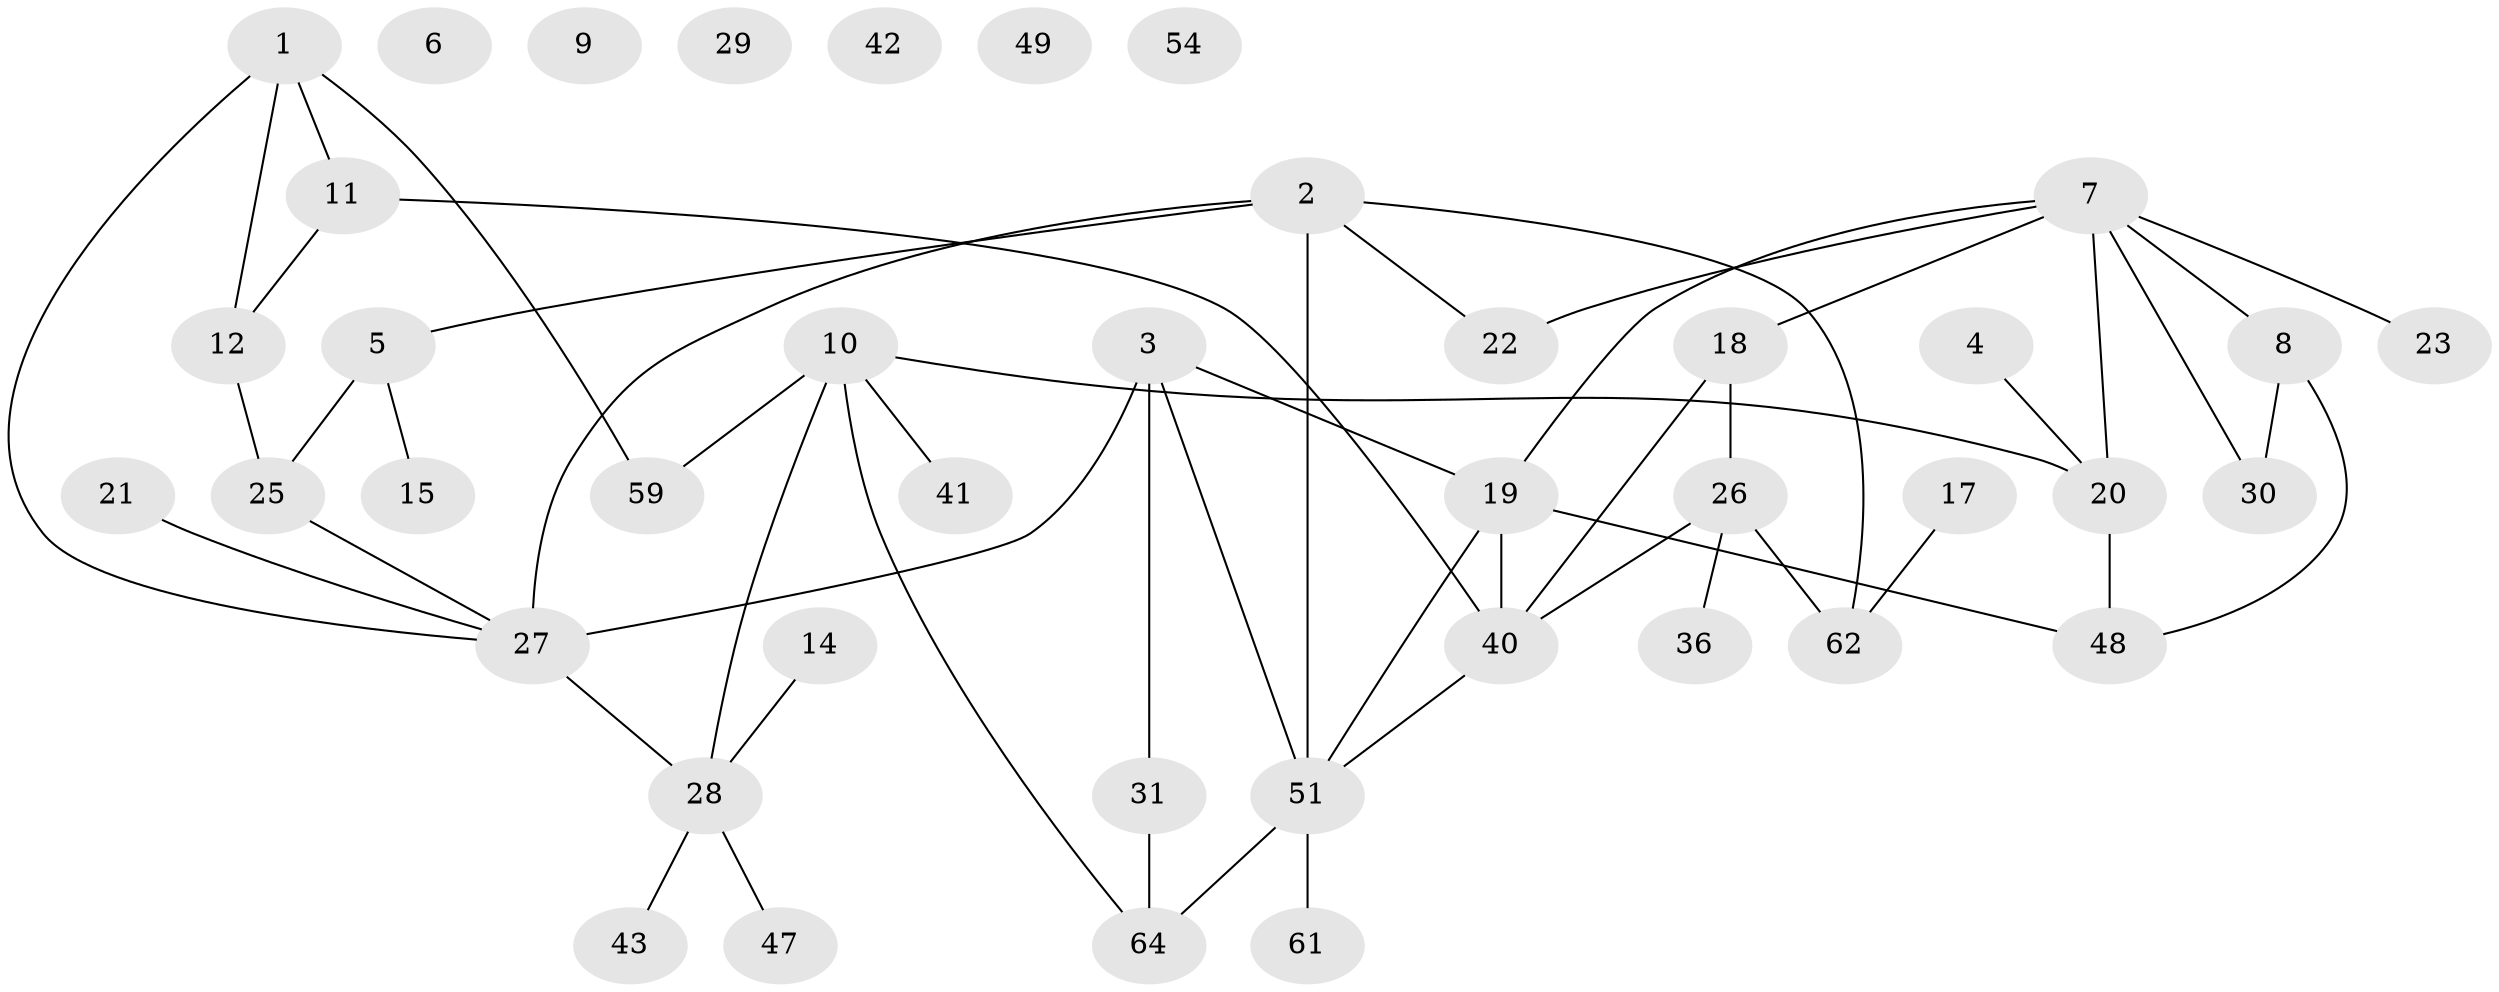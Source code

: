 // original degree distribution, {4: 0.15625, 1: 0.21875, 5: 0.046875, 2: 0.234375, 0: 0.09375, 3: 0.21875, 6: 0.015625, 7: 0.015625}
// Generated by graph-tools (version 1.1) at 2025/41/03/06/25 10:41:21]
// undirected, 42 vertices, 53 edges
graph export_dot {
graph [start="1"]
  node [color=gray90,style=filled];
  1;
  2 [super="+34"];
  3 [super="+32"];
  4 [super="+58"];
  5 [super="+46"];
  6;
  7 [super="+38"];
  8 [super="+16"];
  9;
  10 [super="+35"];
  11 [super="+13"];
  12 [super="+24"];
  14;
  15;
  17 [super="+57"];
  18 [super="+55"];
  19 [super="+60"];
  20 [super="+45"];
  21 [super="+33"];
  22 [super="+39"];
  23;
  25 [super="+56"];
  26 [super="+50"];
  27 [super="+44"];
  28 [super="+63"];
  29;
  30 [super="+52"];
  31 [super="+37"];
  36;
  40;
  41;
  42;
  43;
  47;
  48;
  49;
  51 [super="+53"];
  54;
  59;
  61;
  62;
  64;
  1 -- 11;
  1 -- 27;
  1 -- 59;
  1 -- 12;
  2 -- 51;
  2 -- 5;
  2 -- 22;
  2 -- 27;
  2 -- 62;
  3 -- 27 [weight=2];
  3 -- 51;
  3 -- 19;
  3 -- 31;
  4 -- 20;
  5 -- 25;
  5 -- 15;
  7 -- 30;
  7 -- 18;
  7 -- 19;
  7 -- 20;
  7 -- 23;
  7 -- 8;
  7 -- 22;
  8 -- 48;
  8 -- 30;
  10 -- 28;
  10 -- 64;
  10 -- 41;
  10 -- 59;
  10 -- 20;
  11 -- 40;
  11 -- 12;
  12 -- 25;
  14 -- 28;
  17 -- 62;
  18 -- 26;
  18 -- 40;
  19 -- 51;
  19 -- 40;
  19 -- 48;
  20 -- 48;
  21 -- 27;
  25 -- 27;
  26 -- 40;
  26 -- 62 [weight=2];
  26 -- 36;
  27 -- 28;
  28 -- 43;
  28 -- 47;
  31 -- 64;
  40 -- 51;
  51 -- 61;
  51 -- 64;
}

